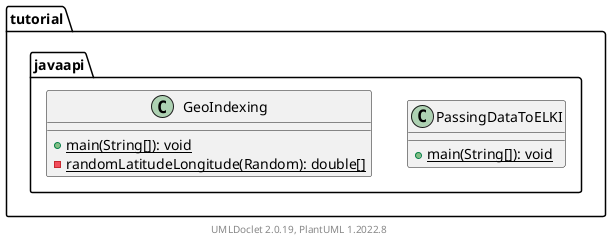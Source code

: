 @startuml
    remove .*\.(Instance|Par|Parameterizer|Factory)$
    namespace tutorial.javaapi {

        class PassingDataToELKI [[PassingDataToELKI.html]] {
            {static} +main(String[]): void
        }

        class GeoIndexing [[GeoIndexing.html]] {
            {static} +main(String[]): void
            {static} -randomLatitudeLongitude(Random): double[]
        }

    }

    center footer UMLDoclet 2.0.19, PlantUML 1.2022.8
@enduml
